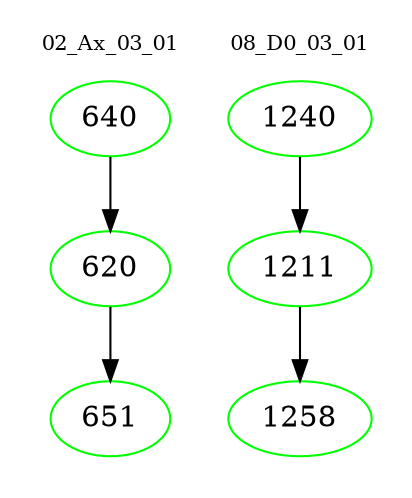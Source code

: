 digraph{
subgraph cluster_0 {
color = white
label = "02_Ax_03_01";
fontsize=10;
T0_640 [label="640", color="green"]
T0_640 -> T0_620 [color="black"]
T0_620 [label="620", color="green"]
T0_620 -> T0_651 [color="black"]
T0_651 [label="651", color="green"]
}
subgraph cluster_1 {
color = white
label = "08_D0_03_01";
fontsize=10;
T1_1240 [label="1240", color="green"]
T1_1240 -> T1_1211 [color="black"]
T1_1211 [label="1211", color="green"]
T1_1211 -> T1_1258 [color="black"]
T1_1258 [label="1258", color="green"]
}
}
